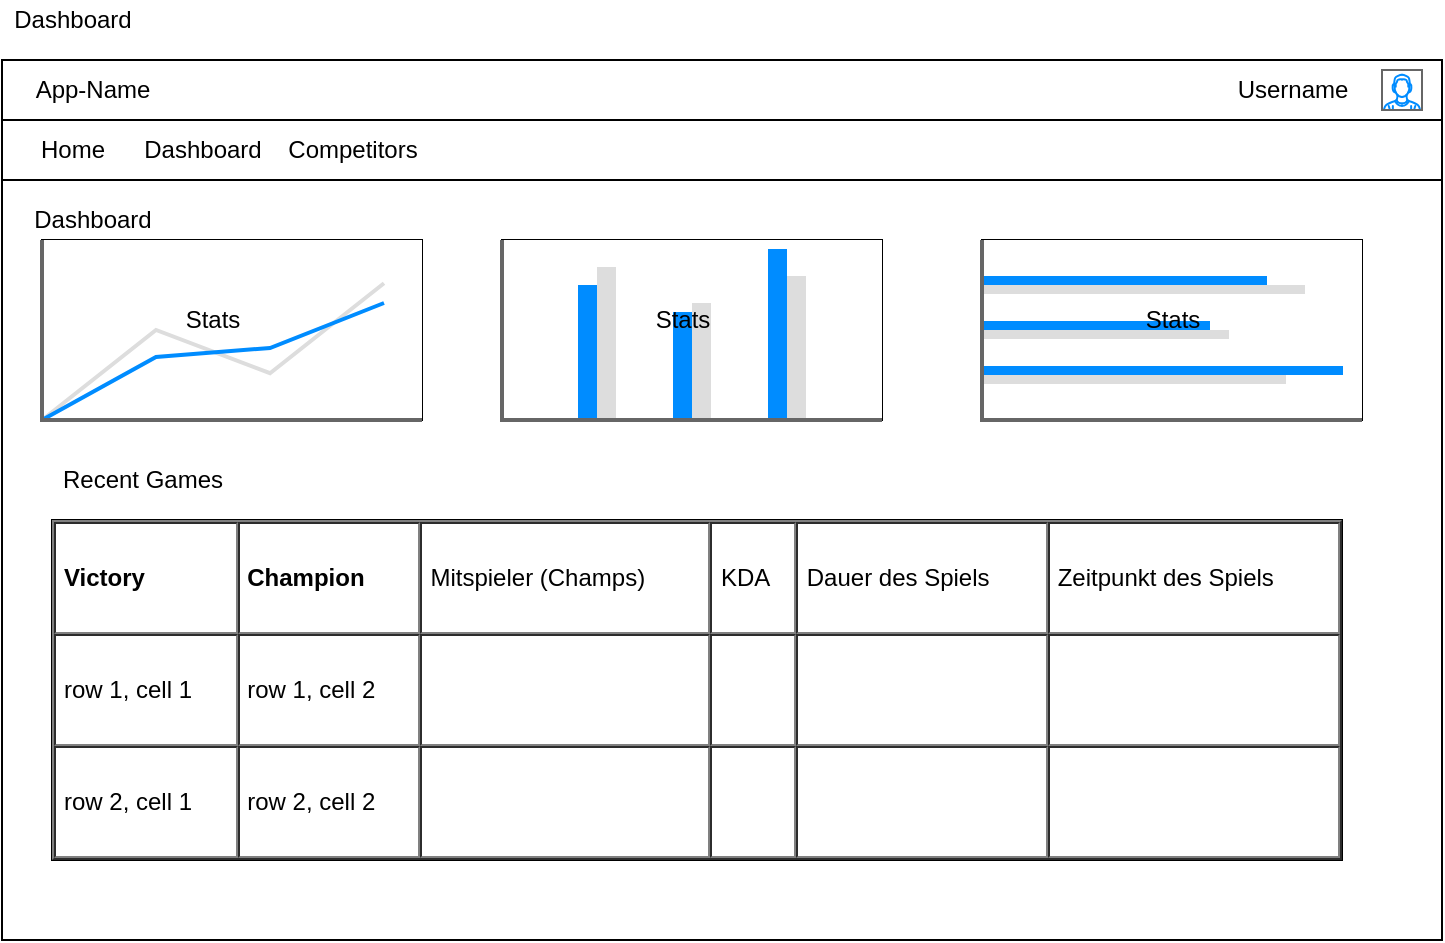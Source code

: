 <mxfile version="16.5.6" type="device"><diagram id="1JN_RBp45tycfZLjad5S" name="Page-1"><mxGraphModel dx="1178" dy="655" grid="1" gridSize="10" guides="1" tooltips="1" connect="1" arrows="1" fold="1" page="1" pageScale="1" pageWidth="827" pageHeight="1169" math="0" shadow="0"><root><mxCell id="0"/><mxCell id="1" parent="0"/><mxCell id="QQILQWkzRLhR5r9ixxMY-1" value="" style="rounded=0;whiteSpace=wrap;html=1;" vertex="1" parent="1"><mxGeometry x="40" y="70" width="720" height="440" as="geometry"/></mxCell><mxCell id="QQILQWkzRLhR5r9ixxMY-2" value="Dashboard" style="text;html=1;align=center;verticalAlign=middle;resizable=0;points=[];autosize=1;strokeColor=none;fillColor=none;" vertex="1" parent="1"><mxGeometry x="40" y="40" width="70" height="20" as="geometry"/></mxCell><mxCell id="QQILQWkzRLhR5r9ixxMY-3" value="" style="rounded=0;whiteSpace=wrap;html=1;" vertex="1" parent="1"><mxGeometry x="40" y="70" width="720" height="30" as="geometry"/></mxCell><mxCell id="QQILQWkzRLhR5r9ixxMY-4" value="" style="verticalLabelPosition=bottom;shadow=0;dashed=0;align=center;html=1;verticalAlign=top;strokeWidth=1;shape=mxgraph.mockup.containers.userMale;strokeColor=#666666;strokeColor2=#008cff;" vertex="1" parent="1"><mxGeometry x="730" y="75" width="20" height="20" as="geometry"/></mxCell><mxCell id="QQILQWkzRLhR5r9ixxMY-5" value="Username" style="text;html=1;align=center;verticalAlign=middle;resizable=0;points=[];autosize=1;strokeColor=none;fillColor=none;" vertex="1" parent="1"><mxGeometry x="650" y="75" width="70" height="20" as="geometry"/></mxCell><mxCell id="QQILQWkzRLhR5r9ixxMY-6" value="App-Name" style="text;html=1;align=center;verticalAlign=middle;resizable=0;points=[];autosize=1;strokeColor=none;fillColor=none;" vertex="1" parent="1"><mxGeometry x="50" y="75" width="70" height="20" as="geometry"/></mxCell><mxCell id="QQILQWkzRLhR5r9ixxMY-7" value="" style="rounded=0;whiteSpace=wrap;html=1;" vertex="1" parent="1"><mxGeometry x="40" y="100" width="720" height="30" as="geometry"/></mxCell><mxCell id="QQILQWkzRLhR5r9ixxMY-8" value="Home" style="text;html=1;align=center;verticalAlign=middle;resizable=0;points=[];autosize=1;strokeColor=none;fillColor=none;" vertex="1" parent="1"><mxGeometry x="50" y="105" width="50" height="20" as="geometry"/></mxCell><mxCell id="QQILQWkzRLhR5r9ixxMY-9" value="Dashboard" style="text;html=1;align=center;verticalAlign=middle;resizable=0;points=[];autosize=1;strokeColor=none;fillColor=none;" vertex="1" parent="1"><mxGeometry x="105" y="105" width="70" height="20" as="geometry"/></mxCell><mxCell id="QQILQWkzRLhR5r9ixxMY-10" value="Competitors" style="text;html=1;align=center;verticalAlign=middle;resizable=0;points=[];autosize=1;strokeColor=none;fillColor=none;" vertex="1" parent="1"><mxGeometry x="175" y="105" width="80" height="20" as="geometry"/></mxCell><mxCell id="QQILQWkzRLhR5r9ixxMY-11" value="" style="rounded=0;whiteSpace=wrap;html=1;" vertex="1" parent="1"><mxGeometry x="60" y="160" width="190" height="90" as="geometry"/></mxCell><mxCell id="QQILQWkzRLhR5r9ixxMY-12" value="Dashboard" style="text;html=1;align=center;verticalAlign=middle;resizable=0;points=[];autosize=1;strokeColor=none;fillColor=none;" vertex="1" parent="1"><mxGeometry x="50" y="140" width="70" height="20" as="geometry"/></mxCell><mxCell id="QQILQWkzRLhR5r9ixxMY-13" value="" style="rounded=0;whiteSpace=wrap;html=1;" vertex="1" parent="1"><mxGeometry x="290" y="160" width="190" height="90" as="geometry"/></mxCell><mxCell id="QQILQWkzRLhR5r9ixxMY-14" value="" style="rounded=0;whiteSpace=wrap;html=1;" vertex="1" parent="1"><mxGeometry x="530" y="160" width="190" height="90" as="geometry"/></mxCell><mxCell id="QQILQWkzRLhR5r9ixxMY-16" value="" style="verticalLabelPosition=bottom;shadow=0;dashed=0;align=center;html=1;verticalAlign=top;strokeWidth=1;shape=mxgraph.mockup.graphics.lineChart;strokeColor=none;strokeColor2=#666666;strokeColor3=#008cff;strokeColor4=#dddddd;" vertex="1" parent="1"><mxGeometry x="60" y="160" width="190" height="90" as="geometry"/></mxCell><mxCell id="QQILQWkzRLhR5r9ixxMY-15" value="Stats" style="text;html=1;align=center;verticalAlign=middle;resizable=0;points=[];autosize=1;strokeColor=none;fillColor=none;" vertex="1" parent="1"><mxGeometry x="125" y="190" width="40" height="20" as="geometry"/></mxCell><mxCell id="QQILQWkzRLhR5r9ixxMY-17" value="" style="verticalLabelPosition=bottom;shadow=0;dashed=0;align=center;html=1;verticalAlign=top;strokeWidth=1;shape=mxgraph.mockup.graphics.columnChart;strokeColor=none;strokeColor2=none;strokeColor3=#666666;fillColor2=#008cff;fillColor3=#dddddd;" vertex="1" parent="1"><mxGeometry x="290" y="160" width="190" height="90" as="geometry"/></mxCell><mxCell id="QQILQWkzRLhR5r9ixxMY-18" value="" style="verticalLabelPosition=bottom;shadow=0;dashed=0;align=center;html=1;verticalAlign=top;strokeWidth=1;shape=mxgraph.mockup.graphics.barChart;strokeColor=none;strokeColor2=none;strokeColor3=#666666;fillColor2=#008cff;fillColor3=#dddddd;" vertex="1" parent="1"><mxGeometry x="530" y="160" width="190" height="90" as="geometry"/></mxCell><mxCell id="QQILQWkzRLhR5r9ixxMY-19" value="Stats" style="text;html=1;align=center;verticalAlign=middle;resizable=0;points=[];autosize=1;strokeColor=none;fillColor=none;" vertex="1" parent="1"><mxGeometry x="360" y="190" width="40" height="20" as="geometry"/></mxCell><mxCell id="QQILQWkzRLhR5r9ixxMY-20" value="Stats" style="text;html=1;align=center;verticalAlign=middle;resizable=0;points=[];autosize=1;strokeColor=none;fillColor=none;" vertex="1" parent="1"><mxGeometry x="605" y="190" width="40" height="20" as="geometry"/></mxCell><mxCell id="QQILQWkzRLhR5r9ixxMY-21" value="Recent Games" style="text;html=1;align=center;verticalAlign=middle;resizable=0;points=[];autosize=1;strokeColor=none;fillColor=none;" vertex="1" parent="1"><mxGeometry x="60" y="270" width="100" height="20" as="geometry"/></mxCell><mxCell id="QQILQWkzRLhR5r9ixxMY-22" value="&lt;table cellpadding=&quot;4&quot; cellspacing=&quot;0&quot; border=&quot;1&quot; style=&quot;font-size: 1em ; width: 100% ; height: 100%&quot;&gt;&lt;tbody&gt;&lt;tr&gt;&lt;th&gt;Victory&lt;/th&gt;&lt;th&gt;Champion&lt;/th&gt;&lt;td&gt;Mitspieler (Champs)&lt;/td&gt;&lt;td&gt;KDA&lt;/td&gt;&lt;td&gt;Dauer des Spiels&lt;/td&gt;&lt;td&gt;Zeitpunkt des Spiels&lt;/td&gt;&lt;/tr&gt;&lt;tr&gt;&lt;td&gt;row 1, cell 1&lt;/td&gt;&lt;td&gt;row 1, cell 2&lt;/td&gt;&lt;td&gt;&lt;br&gt;&lt;/td&gt;&lt;td&gt;&lt;br&gt;&lt;/td&gt;&lt;td&gt;&lt;br&gt;&lt;/td&gt;&lt;td&gt;&lt;br&gt;&lt;/td&gt;&lt;/tr&gt;&lt;tr&gt;&lt;td&gt;row 2, cell 1&lt;/td&gt;&lt;td&gt;row 2, cell 2&lt;/td&gt;&lt;td&gt;&lt;br&gt;&lt;/td&gt;&lt;td&gt;&lt;br&gt;&lt;/td&gt;&lt;td&gt;&lt;br&gt;&lt;/td&gt;&lt;td&gt;&lt;br&gt;&lt;/td&gt;&lt;/tr&gt;&lt;/tbody&gt;&lt;/table&gt; " style="verticalAlign=top;align=left;overflow=fill;fontSize=12;fontFamily=Helvetica;html=1" vertex="1" parent="1"><mxGeometry x="65" y="300" width="645" height="170" as="geometry"/></mxCell></root></mxGraphModel></diagram></mxfile>